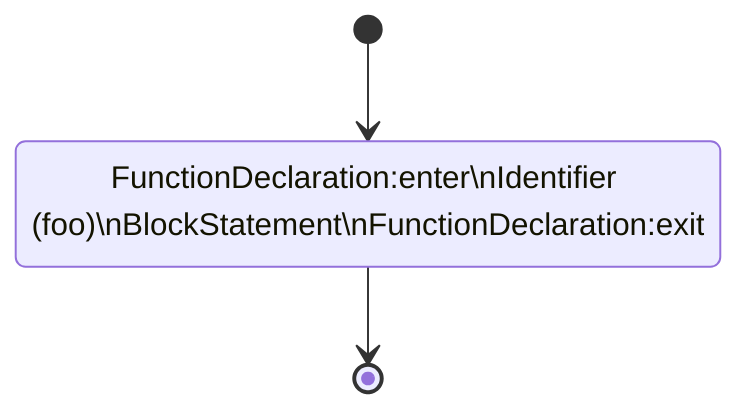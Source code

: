 stateDiagram-v2
classDef common fill: white, stroke: black, text-align: center
s2_1::: common: FunctionDeclaration#58;enter\nIdentifier (foo)\nBlockStatement\nFunctionDeclaration#58;exit
[*] --> s2_1
s2_1 --> [*]